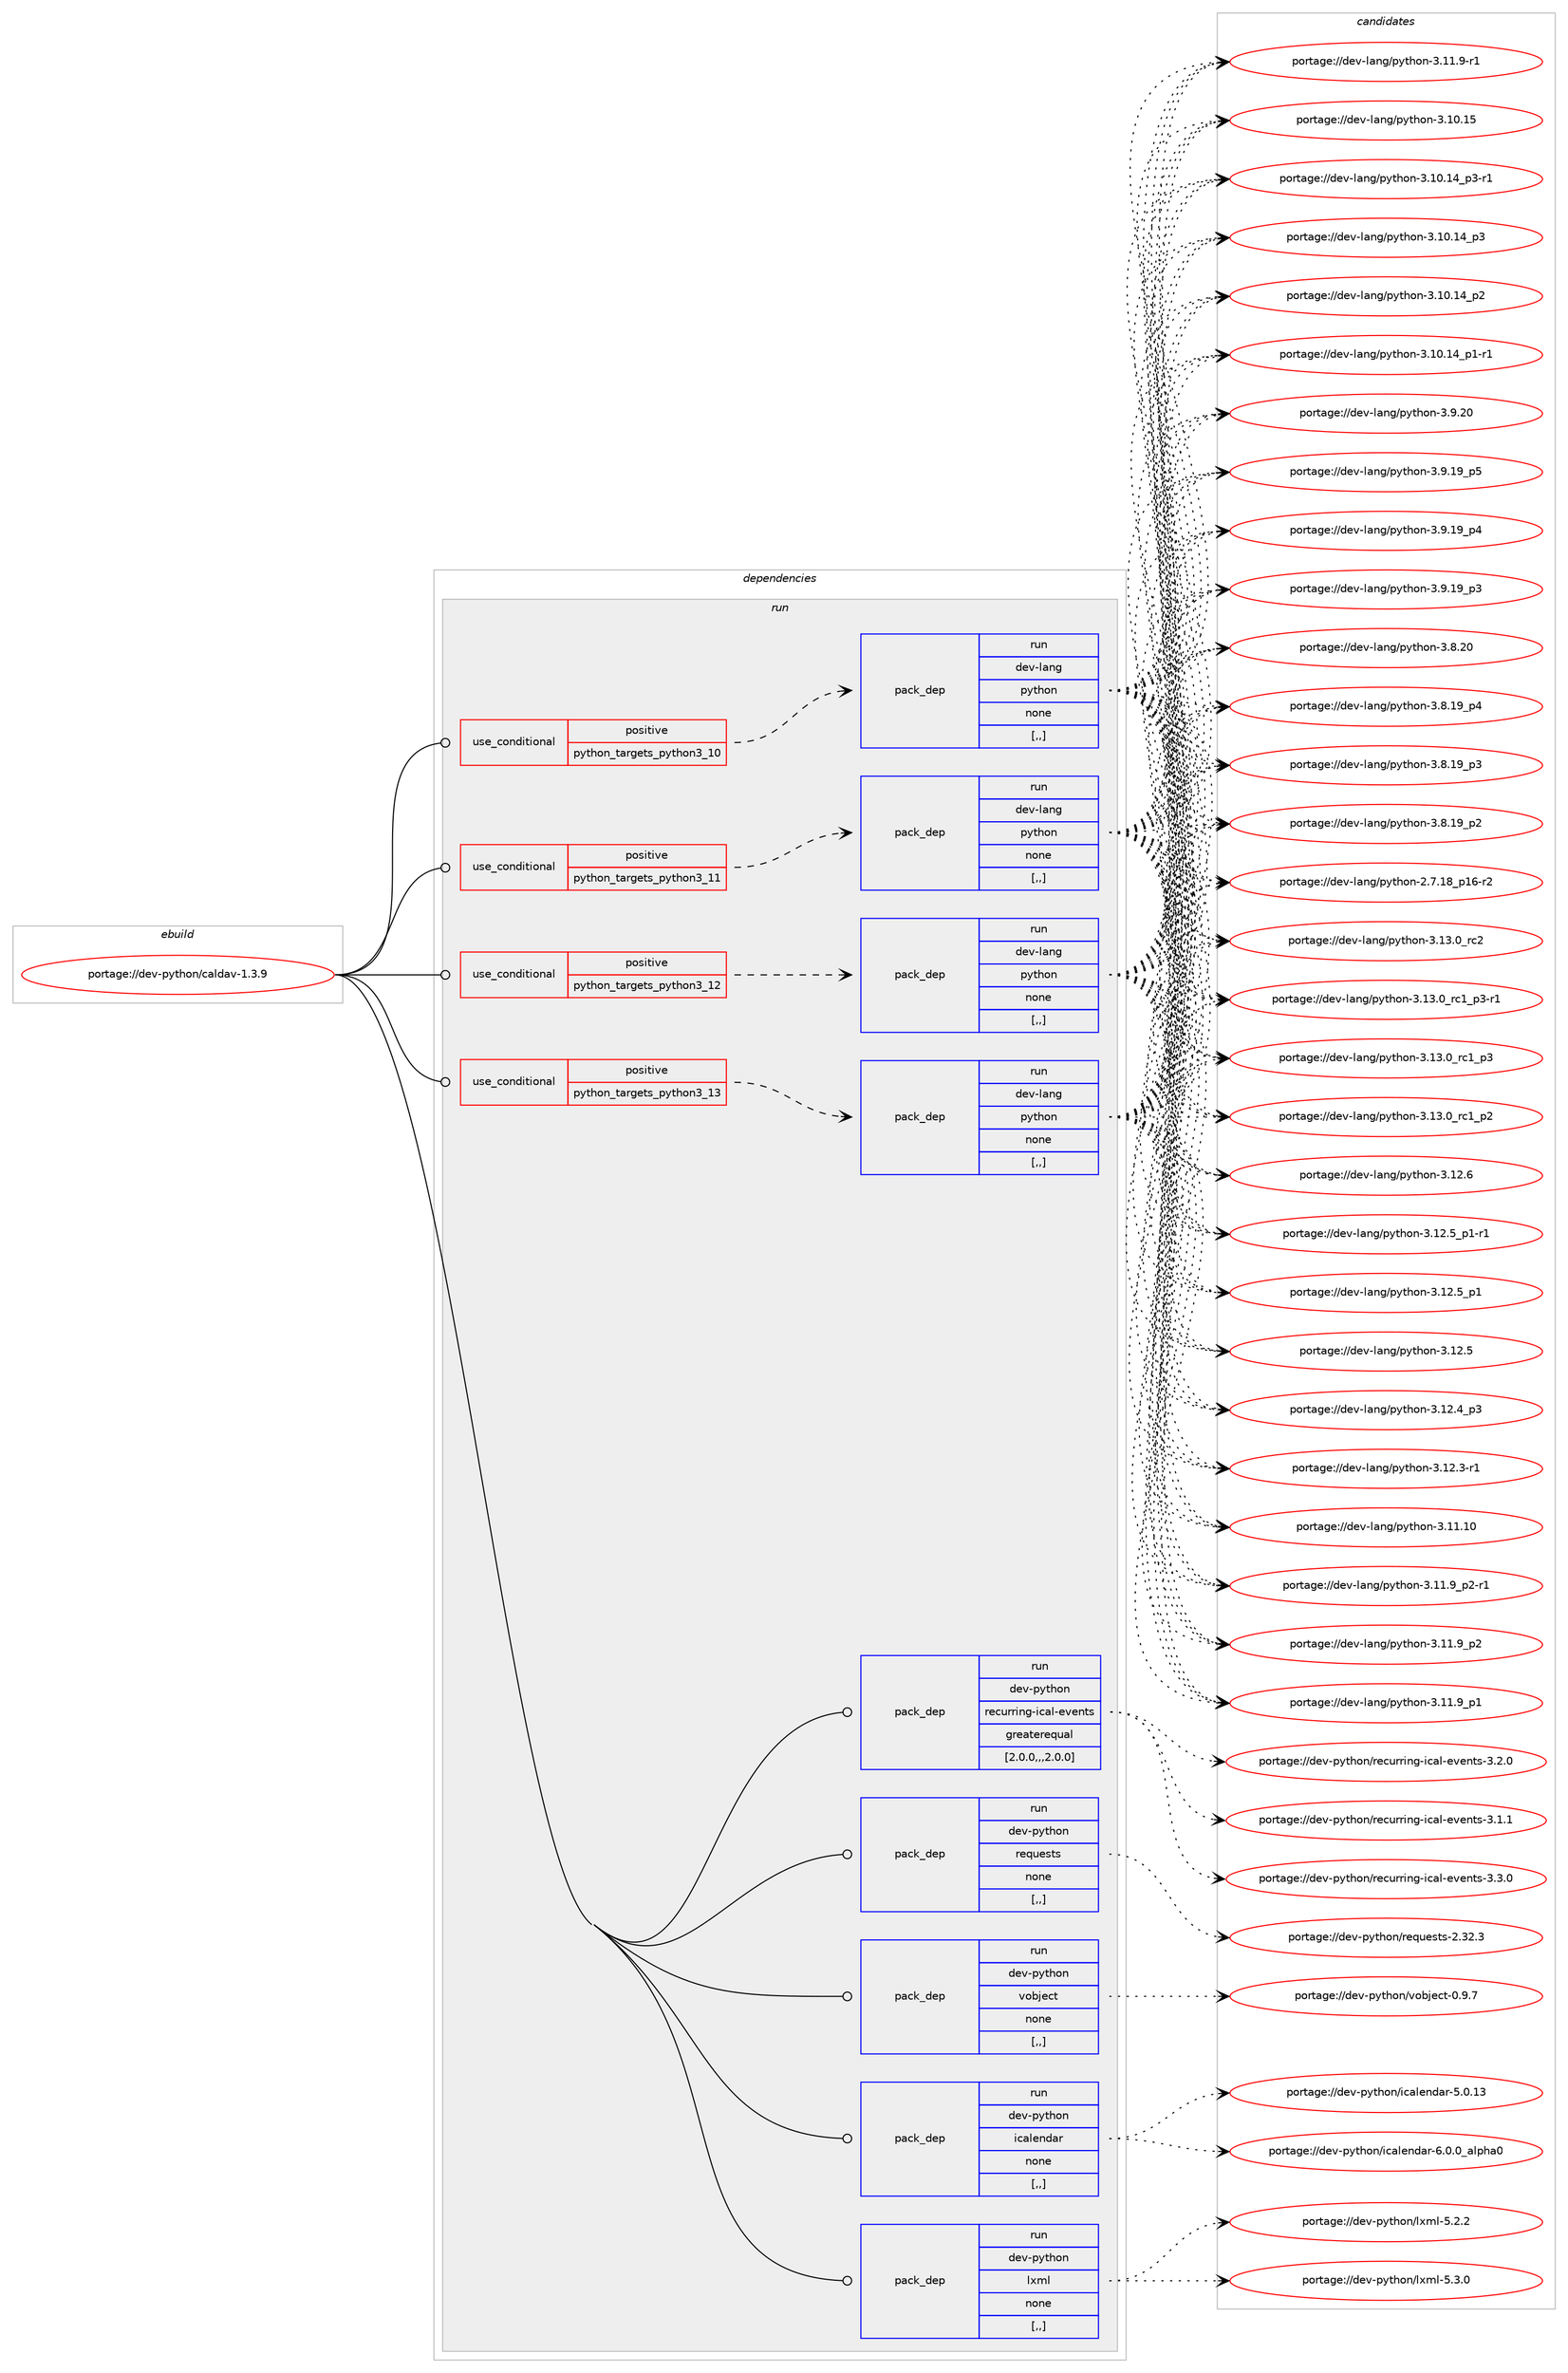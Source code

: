 digraph prolog {

# *************
# Graph options
# *************

newrank=true;
concentrate=true;
compound=true;
graph [rankdir=LR,fontname=Helvetica,fontsize=10,ranksep=1.5];#, ranksep=2.5, nodesep=0.2];
edge  [arrowhead=vee];
node  [fontname=Helvetica,fontsize=10];

# **********
# The ebuild
# **********

subgraph cluster_leftcol {
color=gray;
label=<<i>ebuild</i>>;
id [label="portage://dev-python/caldav-1.3.9", color=red, width=4, href="../dev-python/caldav-1.3.9.svg"];
}

# ****************
# The dependencies
# ****************

subgraph cluster_midcol {
color=gray;
label=<<i>dependencies</i>>;
subgraph cluster_compile {
fillcolor="#eeeeee";
style=filled;
label=<<i>compile</i>>;
}
subgraph cluster_compileandrun {
fillcolor="#eeeeee";
style=filled;
label=<<i>compile and run</i>>;
}
subgraph cluster_run {
fillcolor="#eeeeee";
style=filled;
label=<<i>run</i>>;
subgraph cond161751 {
dependency637497 [label=<<TABLE BORDER="0" CELLBORDER="1" CELLSPACING="0" CELLPADDING="4"><TR><TD ROWSPAN="3" CELLPADDING="10">use_conditional</TD></TR><TR><TD>positive</TD></TR><TR><TD>python_targets_python3_10</TD></TR></TABLE>>, shape=none, color=red];
subgraph pack470929 {
dependency637498 [label=<<TABLE BORDER="0" CELLBORDER="1" CELLSPACING="0" CELLPADDING="4" WIDTH="220"><TR><TD ROWSPAN="6" CELLPADDING="30">pack_dep</TD></TR><TR><TD WIDTH="110">run</TD></TR><TR><TD>dev-lang</TD></TR><TR><TD>python</TD></TR><TR><TD>none</TD></TR><TR><TD>[,,]</TD></TR></TABLE>>, shape=none, color=blue];
}
dependency637497:e -> dependency637498:w [weight=20,style="dashed",arrowhead="vee"];
}
id:e -> dependency637497:w [weight=20,style="solid",arrowhead="odot"];
subgraph cond161752 {
dependency637499 [label=<<TABLE BORDER="0" CELLBORDER="1" CELLSPACING="0" CELLPADDING="4"><TR><TD ROWSPAN="3" CELLPADDING="10">use_conditional</TD></TR><TR><TD>positive</TD></TR><TR><TD>python_targets_python3_11</TD></TR></TABLE>>, shape=none, color=red];
subgraph pack470930 {
dependency637500 [label=<<TABLE BORDER="0" CELLBORDER="1" CELLSPACING="0" CELLPADDING="4" WIDTH="220"><TR><TD ROWSPAN="6" CELLPADDING="30">pack_dep</TD></TR><TR><TD WIDTH="110">run</TD></TR><TR><TD>dev-lang</TD></TR><TR><TD>python</TD></TR><TR><TD>none</TD></TR><TR><TD>[,,]</TD></TR></TABLE>>, shape=none, color=blue];
}
dependency637499:e -> dependency637500:w [weight=20,style="dashed",arrowhead="vee"];
}
id:e -> dependency637499:w [weight=20,style="solid",arrowhead="odot"];
subgraph cond161753 {
dependency637501 [label=<<TABLE BORDER="0" CELLBORDER="1" CELLSPACING="0" CELLPADDING="4"><TR><TD ROWSPAN="3" CELLPADDING="10">use_conditional</TD></TR><TR><TD>positive</TD></TR><TR><TD>python_targets_python3_12</TD></TR></TABLE>>, shape=none, color=red];
subgraph pack470931 {
dependency637502 [label=<<TABLE BORDER="0" CELLBORDER="1" CELLSPACING="0" CELLPADDING="4" WIDTH="220"><TR><TD ROWSPAN="6" CELLPADDING="30">pack_dep</TD></TR><TR><TD WIDTH="110">run</TD></TR><TR><TD>dev-lang</TD></TR><TR><TD>python</TD></TR><TR><TD>none</TD></TR><TR><TD>[,,]</TD></TR></TABLE>>, shape=none, color=blue];
}
dependency637501:e -> dependency637502:w [weight=20,style="dashed",arrowhead="vee"];
}
id:e -> dependency637501:w [weight=20,style="solid",arrowhead="odot"];
subgraph cond161754 {
dependency637503 [label=<<TABLE BORDER="0" CELLBORDER="1" CELLSPACING="0" CELLPADDING="4"><TR><TD ROWSPAN="3" CELLPADDING="10">use_conditional</TD></TR><TR><TD>positive</TD></TR><TR><TD>python_targets_python3_13</TD></TR></TABLE>>, shape=none, color=red];
subgraph pack470932 {
dependency637504 [label=<<TABLE BORDER="0" CELLBORDER="1" CELLSPACING="0" CELLPADDING="4" WIDTH="220"><TR><TD ROWSPAN="6" CELLPADDING="30">pack_dep</TD></TR><TR><TD WIDTH="110">run</TD></TR><TR><TD>dev-lang</TD></TR><TR><TD>python</TD></TR><TR><TD>none</TD></TR><TR><TD>[,,]</TD></TR></TABLE>>, shape=none, color=blue];
}
dependency637503:e -> dependency637504:w [weight=20,style="dashed",arrowhead="vee"];
}
id:e -> dependency637503:w [weight=20,style="solid",arrowhead="odot"];
subgraph pack470933 {
dependency637505 [label=<<TABLE BORDER="0" CELLBORDER="1" CELLSPACING="0" CELLPADDING="4" WIDTH="220"><TR><TD ROWSPAN="6" CELLPADDING="30">pack_dep</TD></TR><TR><TD WIDTH="110">run</TD></TR><TR><TD>dev-python</TD></TR><TR><TD>icalendar</TD></TR><TR><TD>none</TD></TR><TR><TD>[,,]</TD></TR></TABLE>>, shape=none, color=blue];
}
id:e -> dependency637505:w [weight=20,style="solid",arrowhead="odot"];
subgraph pack470934 {
dependency637506 [label=<<TABLE BORDER="0" CELLBORDER="1" CELLSPACING="0" CELLPADDING="4" WIDTH="220"><TR><TD ROWSPAN="6" CELLPADDING="30">pack_dep</TD></TR><TR><TD WIDTH="110">run</TD></TR><TR><TD>dev-python</TD></TR><TR><TD>lxml</TD></TR><TR><TD>none</TD></TR><TR><TD>[,,]</TD></TR></TABLE>>, shape=none, color=blue];
}
id:e -> dependency637506:w [weight=20,style="solid",arrowhead="odot"];
subgraph pack470935 {
dependency637507 [label=<<TABLE BORDER="0" CELLBORDER="1" CELLSPACING="0" CELLPADDING="4" WIDTH="220"><TR><TD ROWSPAN="6" CELLPADDING="30">pack_dep</TD></TR><TR><TD WIDTH="110">run</TD></TR><TR><TD>dev-python</TD></TR><TR><TD>recurring-ical-events</TD></TR><TR><TD>greaterequal</TD></TR><TR><TD>[2.0.0,,,2.0.0]</TD></TR></TABLE>>, shape=none, color=blue];
}
id:e -> dependency637507:w [weight=20,style="solid",arrowhead="odot"];
subgraph pack470936 {
dependency637508 [label=<<TABLE BORDER="0" CELLBORDER="1" CELLSPACING="0" CELLPADDING="4" WIDTH="220"><TR><TD ROWSPAN="6" CELLPADDING="30">pack_dep</TD></TR><TR><TD WIDTH="110">run</TD></TR><TR><TD>dev-python</TD></TR><TR><TD>requests</TD></TR><TR><TD>none</TD></TR><TR><TD>[,,]</TD></TR></TABLE>>, shape=none, color=blue];
}
id:e -> dependency637508:w [weight=20,style="solid",arrowhead="odot"];
subgraph pack470937 {
dependency637509 [label=<<TABLE BORDER="0" CELLBORDER="1" CELLSPACING="0" CELLPADDING="4" WIDTH="220"><TR><TD ROWSPAN="6" CELLPADDING="30">pack_dep</TD></TR><TR><TD WIDTH="110">run</TD></TR><TR><TD>dev-python</TD></TR><TR><TD>vobject</TD></TR><TR><TD>none</TD></TR><TR><TD>[,,]</TD></TR></TABLE>>, shape=none, color=blue];
}
id:e -> dependency637509:w [weight=20,style="solid",arrowhead="odot"];
}
}

# **************
# The candidates
# **************

subgraph cluster_choices {
rank=same;
color=gray;
label=<<i>candidates</i>>;

subgraph choice470929 {
color=black;
nodesep=1;
choice10010111845108971101034711212111610411111045514649514648951149950 [label="portage://dev-lang/python-3.13.0_rc2", color=red, width=4,href="../dev-lang/python-3.13.0_rc2.svg"];
choice1001011184510897110103471121211161041111104551464951464895114994995112514511449 [label="portage://dev-lang/python-3.13.0_rc1_p3-r1", color=red, width=4,href="../dev-lang/python-3.13.0_rc1_p3-r1.svg"];
choice100101118451089711010347112121116104111110455146495146489511499499511251 [label="portage://dev-lang/python-3.13.0_rc1_p3", color=red, width=4,href="../dev-lang/python-3.13.0_rc1_p3.svg"];
choice100101118451089711010347112121116104111110455146495146489511499499511250 [label="portage://dev-lang/python-3.13.0_rc1_p2", color=red, width=4,href="../dev-lang/python-3.13.0_rc1_p2.svg"];
choice10010111845108971101034711212111610411111045514649504654 [label="portage://dev-lang/python-3.12.6", color=red, width=4,href="../dev-lang/python-3.12.6.svg"];
choice1001011184510897110103471121211161041111104551464950465395112494511449 [label="portage://dev-lang/python-3.12.5_p1-r1", color=red, width=4,href="../dev-lang/python-3.12.5_p1-r1.svg"];
choice100101118451089711010347112121116104111110455146495046539511249 [label="portage://dev-lang/python-3.12.5_p1", color=red, width=4,href="../dev-lang/python-3.12.5_p1.svg"];
choice10010111845108971101034711212111610411111045514649504653 [label="portage://dev-lang/python-3.12.5", color=red, width=4,href="../dev-lang/python-3.12.5.svg"];
choice100101118451089711010347112121116104111110455146495046529511251 [label="portage://dev-lang/python-3.12.4_p3", color=red, width=4,href="../dev-lang/python-3.12.4_p3.svg"];
choice100101118451089711010347112121116104111110455146495046514511449 [label="portage://dev-lang/python-3.12.3-r1", color=red, width=4,href="../dev-lang/python-3.12.3-r1.svg"];
choice1001011184510897110103471121211161041111104551464949464948 [label="portage://dev-lang/python-3.11.10", color=red, width=4,href="../dev-lang/python-3.11.10.svg"];
choice1001011184510897110103471121211161041111104551464949465795112504511449 [label="portage://dev-lang/python-3.11.9_p2-r1", color=red, width=4,href="../dev-lang/python-3.11.9_p2-r1.svg"];
choice100101118451089711010347112121116104111110455146494946579511250 [label="portage://dev-lang/python-3.11.9_p2", color=red, width=4,href="../dev-lang/python-3.11.9_p2.svg"];
choice100101118451089711010347112121116104111110455146494946579511249 [label="portage://dev-lang/python-3.11.9_p1", color=red, width=4,href="../dev-lang/python-3.11.9_p1.svg"];
choice100101118451089711010347112121116104111110455146494946574511449 [label="portage://dev-lang/python-3.11.9-r1", color=red, width=4,href="../dev-lang/python-3.11.9-r1.svg"];
choice1001011184510897110103471121211161041111104551464948464953 [label="portage://dev-lang/python-3.10.15", color=red, width=4,href="../dev-lang/python-3.10.15.svg"];
choice100101118451089711010347112121116104111110455146494846495295112514511449 [label="portage://dev-lang/python-3.10.14_p3-r1", color=red, width=4,href="../dev-lang/python-3.10.14_p3-r1.svg"];
choice10010111845108971101034711212111610411111045514649484649529511251 [label="portage://dev-lang/python-3.10.14_p3", color=red, width=4,href="../dev-lang/python-3.10.14_p3.svg"];
choice10010111845108971101034711212111610411111045514649484649529511250 [label="portage://dev-lang/python-3.10.14_p2", color=red, width=4,href="../dev-lang/python-3.10.14_p2.svg"];
choice100101118451089711010347112121116104111110455146494846495295112494511449 [label="portage://dev-lang/python-3.10.14_p1-r1", color=red, width=4,href="../dev-lang/python-3.10.14_p1-r1.svg"];
choice10010111845108971101034711212111610411111045514657465048 [label="portage://dev-lang/python-3.9.20", color=red, width=4,href="../dev-lang/python-3.9.20.svg"];
choice100101118451089711010347112121116104111110455146574649579511253 [label="portage://dev-lang/python-3.9.19_p5", color=red, width=4,href="../dev-lang/python-3.9.19_p5.svg"];
choice100101118451089711010347112121116104111110455146574649579511252 [label="portage://dev-lang/python-3.9.19_p4", color=red, width=4,href="../dev-lang/python-3.9.19_p4.svg"];
choice100101118451089711010347112121116104111110455146574649579511251 [label="portage://dev-lang/python-3.9.19_p3", color=red, width=4,href="../dev-lang/python-3.9.19_p3.svg"];
choice10010111845108971101034711212111610411111045514656465048 [label="portage://dev-lang/python-3.8.20", color=red, width=4,href="../dev-lang/python-3.8.20.svg"];
choice100101118451089711010347112121116104111110455146564649579511252 [label="portage://dev-lang/python-3.8.19_p4", color=red, width=4,href="../dev-lang/python-3.8.19_p4.svg"];
choice100101118451089711010347112121116104111110455146564649579511251 [label="portage://dev-lang/python-3.8.19_p3", color=red, width=4,href="../dev-lang/python-3.8.19_p3.svg"];
choice100101118451089711010347112121116104111110455146564649579511250 [label="portage://dev-lang/python-3.8.19_p2", color=red, width=4,href="../dev-lang/python-3.8.19_p2.svg"];
choice100101118451089711010347112121116104111110455046554649569511249544511450 [label="portage://dev-lang/python-2.7.18_p16-r2", color=red, width=4,href="../dev-lang/python-2.7.18_p16-r2.svg"];
dependency637498:e -> choice10010111845108971101034711212111610411111045514649514648951149950:w [style=dotted,weight="100"];
dependency637498:e -> choice1001011184510897110103471121211161041111104551464951464895114994995112514511449:w [style=dotted,weight="100"];
dependency637498:e -> choice100101118451089711010347112121116104111110455146495146489511499499511251:w [style=dotted,weight="100"];
dependency637498:e -> choice100101118451089711010347112121116104111110455146495146489511499499511250:w [style=dotted,weight="100"];
dependency637498:e -> choice10010111845108971101034711212111610411111045514649504654:w [style=dotted,weight="100"];
dependency637498:e -> choice1001011184510897110103471121211161041111104551464950465395112494511449:w [style=dotted,weight="100"];
dependency637498:e -> choice100101118451089711010347112121116104111110455146495046539511249:w [style=dotted,weight="100"];
dependency637498:e -> choice10010111845108971101034711212111610411111045514649504653:w [style=dotted,weight="100"];
dependency637498:e -> choice100101118451089711010347112121116104111110455146495046529511251:w [style=dotted,weight="100"];
dependency637498:e -> choice100101118451089711010347112121116104111110455146495046514511449:w [style=dotted,weight="100"];
dependency637498:e -> choice1001011184510897110103471121211161041111104551464949464948:w [style=dotted,weight="100"];
dependency637498:e -> choice1001011184510897110103471121211161041111104551464949465795112504511449:w [style=dotted,weight="100"];
dependency637498:e -> choice100101118451089711010347112121116104111110455146494946579511250:w [style=dotted,weight="100"];
dependency637498:e -> choice100101118451089711010347112121116104111110455146494946579511249:w [style=dotted,weight="100"];
dependency637498:e -> choice100101118451089711010347112121116104111110455146494946574511449:w [style=dotted,weight="100"];
dependency637498:e -> choice1001011184510897110103471121211161041111104551464948464953:w [style=dotted,weight="100"];
dependency637498:e -> choice100101118451089711010347112121116104111110455146494846495295112514511449:w [style=dotted,weight="100"];
dependency637498:e -> choice10010111845108971101034711212111610411111045514649484649529511251:w [style=dotted,weight="100"];
dependency637498:e -> choice10010111845108971101034711212111610411111045514649484649529511250:w [style=dotted,weight="100"];
dependency637498:e -> choice100101118451089711010347112121116104111110455146494846495295112494511449:w [style=dotted,weight="100"];
dependency637498:e -> choice10010111845108971101034711212111610411111045514657465048:w [style=dotted,weight="100"];
dependency637498:e -> choice100101118451089711010347112121116104111110455146574649579511253:w [style=dotted,weight="100"];
dependency637498:e -> choice100101118451089711010347112121116104111110455146574649579511252:w [style=dotted,weight="100"];
dependency637498:e -> choice100101118451089711010347112121116104111110455146574649579511251:w [style=dotted,weight="100"];
dependency637498:e -> choice10010111845108971101034711212111610411111045514656465048:w [style=dotted,weight="100"];
dependency637498:e -> choice100101118451089711010347112121116104111110455146564649579511252:w [style=dotted,weight="100"];
dependency637498:e -> choice100101118451089711010347112121116104111110455146564649579511251:w [style=dotted,weight="100"];
dependency637498:e -> choice100101118451089711010347112121116104111110455146564649579511250:w [style=dotted,weight="100"];
dependency637498:e -> choice100101118451089711010347112121116104111110455046554649569511249544511450:w [style=dotted,weight="100"];
}
subgraph choice470930 {
color=black;
nodesep=1;
choice10010111845108971101034711212111610411111045514649514648951149950 [label="portage://dev-lang/python-3.13.0_rc2", color=red, width=4,href="../dev-lang/python-3.13.0_rc2.svg"];
choice1001011184510897110103471121211161041111104551464951464895114994995112514511449 [label="portage://dev-lang/python-3.13.0_rc1_p3-r1", color=red, width=4,href="../dev-lang/python-3.13.0_rc1_p3-r1.svg"];
choice100101118451089711010347112121116104111110455146495146489511499499511251 [label="portage://dev-lang/python-3.13.0_rc1_p3", color=red, width=4,href="../dev-lang/python-3.13.0_rc1_p3.svg"];
choice100101118451089711010347112121116104111110455146495146489511499499511250 [label="portage://dev-lang/python-3.13.0_rc1_p2", color=red, width=4,href="../dev-lang/python-3.13.0_rc1_p2.svg"];
choice10010111845108971101034711212111610411111045514649504654 [label="portage://dev-lang/python-3.12.6", color=red, width=4,href="../dev-lang/python-3.12.6.svg"];
choice1001011184510897110103471121211161041111104551464950465395112494511449 [label="portage://dev-lang/python-3.12.5_p1-r1", color=red, width=4,href="../dev-lang/python-3.12.5_p1-r1.svg"];
choice100101118451089711010347112121116104111110455146495046539511249 [label="portage://dev-lang/python-3.12.5_p1", color=red, width=4,href="../dev-lang/python-3.12.5_p1.svg"];
choice10010111845108971101034711212111610411111045514649504653 [label="portage://dev-lang/python-3.12.5", color=red, width=4,href="../dev-lang/python-3.12.5.svg"];
choice100101118451089711010347112121116104111110455146495046529511251 [label="portage://dev-lang/python-3.12.4_p3", color=red, width=4,href="../dev-lang/python-3.12.4_p3.svg"];
choice100101118451089711010347112121116104111110455146495046514511449 [label="portage://dev-lang/python-3.12.3-r1", color=red, width=4,href="../dev-lang/python-3.12.3-r1.svg"];
choice1001011184510897110103471121211161041111104551464949464948 [label="portage://dev-lang/python-3.11.10", color=red, width=4,href="../dev-lang/python-3.11.10.svg"];
choice1001011184510897110103471121211161041111104551464949465795112504511449 [label="portage://dev-lang/python-3.11.9_p2-r1", color=red, width=4,href="../dev-lang/python-3.11.9_p2-r1.svg"];
choice100101118451089711010347112121116104111110455146494946579511250 [label="portage://dev-lang/python-3.11.9_p2", color=red, width=4,href="../dev-lang/python-3.11.9_p2.svg"];
choice100101118451089711010347112121116104111110455146494946579511249 [label="portage://dev-lang/python-3.11.9_p1", color=red, width=4,href="../dev-lang/python-3.11.9_p1.svg"];
choice100101118451089711010347112121116104111110455146494946574511449 [label="portage://dev-lang/python-3.11.9-r1", color=red, width=4,href="../dev-lang/python-3.11.9-r1.svg"];
choice1001011184510897110103471121211161041111104551464948464953 [label="portage://dev-lang/python-3.10.15", color=red, width=4,href="../dev-lang/python-3.10.15.svg"];
choice100101118451089711010347112121116104111110455146494846495295112514511449 [label="portage://dev-lang/python-3.10.14_p3-r1", color=red, width=4,href="../dev-lang/python-3.10.14_p3-r1.svg"];
choice10010111845108971101034711212111610411111045514649484649529511251 [label="portage://dev-lang/python-3.10.14_p3", color=red, width=4,href="../dev-lang/python-3.10.14_p3.svg"];
choice10010111845108971101034711212111610411111045514649484649529511250 [label="portage://dev-lang/python-3.10.14_p2", color=red, width=4,href="../dev-lang/python-3.10.14_p2.svg"];
choice100101118451089711010347112121116104111110455146494846495295112494511449 [label="portage://dev-lang/python-3.10.14_p1-r1", color=red, width=4,href="../dev-lang/python-3.10.14_p1-r1.svg"];
choice10010111845108971101034711212111610411111045514657465048 [label="portage://dev-lang/python-3.9.20", color=red, width=4,href="../dev-lang/python-3.9.20.svg"];
choice100101118451089711010347112121116104111110455146574649579511253 [label="portage://dev-lang/python-3.9.19_p5", color=red, width=4,href="../dev-lang/python-3.9.19_p5.svg"];
choice100101118451089711010347112121116104111110455146574649579511252 [label="portage://dev-lang/python-3.9.19_p4", color=red, width=4,href="../dev-lang/python-3.9.19_p4.svg"];
choice100101118451089711010347112121116104111110455146574649579511251 [label="portage://dev-lang/python-3.9.19_p3", color=red, width=4,href="../dev-lang/python-3.9.19_p3.svg"];
choice10010111845108971101034711212111610411111045514656465048 [label="portage://dev-lang/python-3.8.20", color=red, width=4,href="../dev-lang/python-3.8.20.svg"];
choice100101118451089711010347112121116104111110455146564649579511252 [label="portage://dev-lang/python-3.8.19_p4", color=red, width=4,href="../dev-lang/python-3.8.19_p4.svg"];
choice100101118451089711010347112121116104111110455146564649579511251 [label="portage://dev-lang/python-3.8.19_p3", color=red, width=4,href="../dev-lang/python-3.8.19_p3.svg"];
choice100101118451089711010347112121116104111110455146564649579511250 [label="portage://dev-lang/python-3.8.19_p2", color=red, width=4,href="../dev-lang/python-3.8.19_p2.svg"];
choice100101118451089711010347112121116104111110455046554649569511249544511450 [label="portage://dev-lang/python-2.7.18_p16-r2", color=red, width=4,href="../dev-lang/python-2.7.18_p16-r2.svg"];
dependency637500:e -> choice10010111845108971101034711212111610411111045514649514648951149950:w [style=dotted,weight="100"];
dependency637500:e -> choice1001011184510897110103471121211161041111104551464951464895114994995112514511449:w [style=dotted,weight="100"];
dependency637500:e -> choice100101118451089711010347112121116104111110455146495146489511499499511251:w [style=dotted,weight="100"];
dependency637500:e -> choice100101118451089711010347112121116104111110455146495146489511499499511250:w [style=dotted,weight="100"];
dependency637500:e -> choice10010111845108971101034711212111610411111045514649504654:w [style=dotted,weight="100"];
dependency637500:e -> choice1001011184510897110103471121211161041111104551464950465395112494511449:w [style=dotted,weight="100"];
dependency637500:e -> choice100101118451089711010347112121116104111110455146495046539511249:w [style=dotted,weight="100"];
dependency637500:e -> choice10010111845108971101034711212111610411111045514649504653:w [style=dotted,weight="100"];
dependency637500:e -> choice100101118451089711010347112121116104111110455146495046529511251:w [style=dotted,weight="100"];
dependency637500:e -> choice100101118451089711010347112121116104111110455146495046514511449:w [style=dotted,weight="100"];
dependency637500:e -> choice1001011184510897110103471121211161041111104551464949464948:w [style=dotted,weight="100"];
dependency637500:e -> choice1001011184510897110103471121211161041111104551464949465795112504511449:w [style=dotted,weight="100"];
dependency637500:e -> choice100101118451089711010347112121116104111110455146494946579511250:w [style=dotted,weight="100"];
dependency637500:e -> choice100101118451089711010347112121116104111110455146494946579511249:w [style=dotted,weight="100"];
dependency637500:e -> choice100101118451089711010347112121116104111110455146494946574511449:w [style=dotted,weight="100"];
dependency637500:e -> choice1001011184510897110103471121211161041111104551464948464953:w [style=dotted,weight="100"];
dependency637500:e -> choice100101118451089711010347112121116104111110455146494846495295112514511449:w [style=dotted,weight="100"];
dependency637500:e -> choice10010111845108971101034711212111610411111045514649484649529511251:w [style=dotted,weight="100"];
dependency637500:e -> choice10010111845108971101034711212111610411111045514649484649529511250:w [style=dotted,weight="100"];
dependency637500:e -> choice100101118451089711010347112121116104111110455146494846495295112494511449:w [style=dotted,weight="100"];
dependency637500:e -> choice10010111845108971101034711212111610411111045514657465048:w [style=dotted,weight="100"];
dependency637500:e -> choice100101118451089711010347112121116104111110455146574649579511253:w [style=dotted,weight="100"];
dependency637500:e -> choice100101118451089711010347112121116104111110455146574649579511252:w [style=dotted,weight="100"];
dependency637500:e -> choice100101118451089711010347112121116104111110455146574649579511251:w [style=dotted,weight="100"];
dependency637500:e -> choice10010111845108971101034711212111610411111045514656465048:w [style=dotted,weight="100"];
dependency637500:e -> choice100101118451089711010347112121116104111110455146564649579511252:w [style=dotted,weight="100"];
dependency637500:e -> choice100101118451089711010347112121116104111110455146564649579511251:w [style=dotted,weight="100"];
dependency637500:e -> choice100101118451089711010347112121116104111110455146564649579511250:w [style=dotted,weight="100"];
dependency637500:e -> choice100101118451089711010347112121116104111110455046554649569511249544511450:w [style=dotted,weight="100"];
}
subgraph choice470931 {
color=black;
nodesep=1;
choice10010111845108971101034711212111610411111045514649514648951149950 [label="portage://dev-lang/python-3.13.0_rc2", color=red, width=4,href="../dev-lang/python-3.13.0_rc2.svg"];
choice1001011184510897110103471121211161041111104551464951464895114994995112514511449 [label="portage://dev-lang/python-3.13.0_rc1_p3-r1", color=red, width=4,href="../dev-lang/python-3.13.0_rc1_p3-r1.svg"];
choice100101118451089711010347112121116104111110455146495146489511499499511251 [label="portage://dev-lang/python-3.13.0_rc1_p3", color=red, width=4,href="../dev-lang/python-3.13.0_rc1_p3.svg"];
choice100101118451089711010347112121116104111110455146495146489511499499511250 [label="portage://dev-lang/python-3.13.0_rc1_p2", color=red, width=4,href="../dev-lang/python-3.13.0_rc1_p2.svg"];
choice10010111845108971101034711212111610411111045514649504654 [label="portage://dev-lang/python-3.12.6", color=red, width=4,href="../dev-lang/python-3.12.6.svg"];
choice1001011184510897110103471121211161041111104551464950465395112494511449 [label="portage://dev-lang/python-3.12.5_p1-r1", color=red, width=4,href="../dev-lang/python-3.12.5_p1-r1.svg"];
choice100101118451089711010347112121116104111110455146495046539511249 [label="portage://dev-lang/python-3.12.5_p1", color=red, width=4,href="../dev-lang/python-3.12.5_p1.svg"];
choice10010111845108971101034711212111610411111045514649504653 [label="portage://dev-lang/python-3.12.5", color=red, width=4,href="../dev-lang/python-3.12.5.svg"];
choice100101118451089711010347112121116104111110455146495046529511251 [label="portage://dev-lang/python-3.12.4_p3", color=red, width=4,href="../dev-lang/python-3.12.4_p3.svg"];
choice100101118451089711010347112121116104111110455146495046514511449 [label="portage://dev-lang/python-3.12.3-r1", color=red, width=4,href="../dev-lang/python-3.12.3-r1.svg"];
choice1001011184510897110103471121211161041111104551464949464948 [label="portage://dev-lang/python-3.11.10", color=red, width=4,href="../dev-lang/python-3.11.10.svg"];
choice1001011184510897110103471121211161041111104551464949465795112504511449 [label="portage://dev-lang/python-3.11.9_p2-r1", color=red, width=4,href="../dev-lang/python-3.11.9_p2-r1.svg"];
choice100101118451089711010347112121116104111110455146494946579511250 [label="portage://dev-lang/python-3.11.9_p2", color=red, width=4,href="../dev-lang/python-3.11.9_p2.svg"];
choice100101118451089711010347112121116104111110455146494946579511249 [label="portage://dev-lang/python-3.11.9_p1", color=red, width=4,href="../dev-lang/python-3.11.9_p1.svg"];
choice100101118451089711010347112121116104111110455146494946574511449 [label="portage://dev-lang/python-3.11.9-r1", color=red, width=4,href="../dev-lang/python-3.11.9-r1.svg"];
choice1001011184510897110103471121211161041111104551464948464953 [label="portage://dev-lang/python-3.10.15", color=red, width=4,href="../dev-lang/python-3.10.15.svg"];
choice100101118451089711010347112121116104111110455146494846495295112514511449 [label="portage://dev-lang/python-3.10.14_p3-r1", color=red, width=4,href="../dev-lang/python-3.10.14_p3-r1.svg"];
choice10010111845108971101034711212111610411111045514649484649529511251 [label="portage://dev-lang/python-3.10.14_p3", color=red, width=4,href="../dev-lang/python-3.10.14_p3.svg"];
choice10010111845108971101034711212111610411111045514649484649529511250 [label="portage://dev-lang/python-3.10.14_p2", color=red, width=4,href="../dev-lang/python-3.10.14_p2.svg"];
choice100101118451089711010347112121116104111110455146494846495295112494511449 [label="portage://dev-lang/python-3.10.14_p1-r1", color=red, width=4,href="../dev-lang/python-3.10.14_p1-r1.svg"];
choice10010111845108971101034711212111610411111045514657465048 [label="portage://dev-lang/python-3.9.20", color=red, width=4,href="../dev-lang/python-3.9.20.svg"];
choice100101118451089711010347112121116104111110455146574649579511253 [label="portage://dev-lang/python-3.9.19_p5", color=red, width=4,href="../dev-lang/python-3.9.19_p5.svg"];
choice100101118451089711010347112121116104111110455146574649579511252 [label="portage://dev-lang/python-3.9.19_p4", color=red, width=4,href="../dev-lang/python-3.9.19_p4.svg"];
choice100101118451089711010347112121116104111110455146574649579511251 [label="portage://dev-lang/python-3.9.19_p3", color=red, width=4,href="../dev-lang/python-3.9.19_p3.svg"];
choice10010111845108971101034711212111610411111045514656465048 [label="portage://dev-lang/python-3.8.20", color=red, width=4,href="../dev-lang/python-3.8.20.svg"];
choice100101118451089711010347112121116104111110455146564649579511252 [label="portage://dev-lang/python-3.8.19_p4", color=red, width=4,href="../dev-lang/python-3.8.19_p4.svg"];
choice100101118451089711010347112121116104111110455146564649579511251 [label="portage://dev-lang/python-3.8.19_p3", color=red, width=4,href="../dev-lang/python-3.8.19_p3.svg"];
choice100101118451089711010347112121116104111110455146564649579511250 [label="portage://dev-lang/python-3.8.19_p2", color=red, width=4,href="../dev-lang/python-3.8.19_p2.svg"];
choice100101118451089711010347112121116104111110455046554649569511249544511450 [label="portage://dev-lang/python-2.7.18_p16-r2", color=red, width=4,href="../dev-lang/python-2.7.18_p16-r2.svg"];
dependency637502:e -> choice10010111845108971101034711212111610411111045514649514648951149950:w [style=dotted,weight="100"];
dependency637502:e -> choice1001011184510897110103471121211161041111104551464951464895114994995112514511449:w [style=dotted,weight="100"];
dependency637502:e -> choice100101118451089711010347112121116104111110455146495146489511499499511251:w [style=dotted,weight="100"];
dependency637502:e -> choice100101118451089711010347112121116104111110455146495146489511499499511250:w [style=dotted,weight="100"];
dependency637502:e -> choice10010111845108971101034711212111610411111045514649504654:w [style=dotted,weight="100"];
dependency637502:e -> choice1001011184510897110103471121211161041111104551464950465395112494511449:w [style=dotted,weight="100"];
dependency637502:e -> choice100101118451089711010347112121116104111110455146495046539511249:w [style=dotted,weight="100"];
dependency637502:e -> choice10010111845108971101034711212111610411111045514649504653:w [style=dotted,weight="100"];
dependency637502:e -> choice100101118451089711010347112121116104111110455146495046529511251:w [style=dotted,weight="100"];
dependency637502:e -> choice100101118451089711010347112121116104111110455146495046514511449:w [style=dotted,weight="100"];
dependency637502:e -> choice1001011184510897110103471121211161041111104551464949464948:w [style=dotted,weight="100"];
dependency637502:e -> choice1001011184510897110103471121211161041111104551464949465795112504511449:w [style=dotted,weight="100"];
dependency637502:e -> choice100101118451089711010347112121116104111110455146494946579511250:w [style=dotted,weight="100"];
dependency637502:e -> choice100101118451089711010347112121116104111110455146494946579511249:w [style=dotted,weight="100"];
dependency637502:e -> choice100101118451089711010347112121116104111110455146494946574511449:w [style=dotted,weight="100"];
dependency637502:e -> choice1001011184510897110103471121211161041111104551464948464953:w [style=dotted,weight="100"];
dependency637502:e -> choice100101118451089711010347112121116104111110455146494846495295112514511449:w [style=dotted,weight="100"];
dependency637502:e -> choice10010111845108971101034711212111610411111045514649484649529511251:w [style=dotted,weight="100"];
dependency637502:e -> choice10010111845108971101034711212111610411111045514649484649529511250:w [style=dotted,weight="100"];
dependency637502:e -> choice100101118451089711010347112121116104111110455146494846495295112494511449:w [style=dotted,weight="100"];
dependency637502:e -> choice10010111845108971101034711212111610411111045514657465048:w [style=dotted,weight="100"];
dependency637502:e -> choice100101118451089711010347112121116104111110455146574649579511253:w [style=dotted,weight="100"];
dependency637502:e -> choice100101118451089711010347112121116104111110455146574649579511252:w [style=dotted,weight="100"];
dependency637502:e -> choice100101118451089711010347112121116104111110455146574649579511251:w [style=dotted,weight="100"];
dependency637502:e -> choice10010111845108971101034711212111610411111045514656465048:w [style=dotted,weight="100"];
dependency637502:e -> choice100101118451089711010347112121116104111110455146564649579511252:w [style=dotted,weight="100"];
dependency637502:e -> choice100101118451089711010347112121116104111110455146564649579511251:w [style=dotted,weight="100"];
dependency637502:e -> choice100101118451089711010347112121116104111110455146564649579511250:w [style=dotted,weight="100"];
dependency637502:e -> choice100101118451089711010347112121116104111110455046554649569511249544511450:w [style=dotted,weight="100"];
}
subgraph choice470932 {
color=black;
nodesep=1;
choice10010111845108971101034711212111610411111045514649514648951149950 [label="portage://dev-lang/python-3.13.0_rc2", color=red, width=4,href="../dev-lang/python-3.13.0_rc2.svg"];
choice1001011184510897110103471121211161041111104551464951464895114994995112514511449 [label="portage://dev-lang/python-3.13.0_rc1_p3-r1", color=red, width=4,href="../dev-lang/python-3.13.0_rc1_p3-r1.svg"];
choice100101118451089711010347112121116104111110455146495146489511499499511251 [label="portage://dev-lang/python-3.13.0_rc1_p3", color=red, width=4,href="../dev-lang/python-3.13.0_rc1_p3.svg"];
choice100101118451089711010347112121116104111110455146495146489511499499511250 [label="portage://dev-lang/python-3.13.0_rc1_p2", color=red, width=4,href="../dev-lang/python-3.13.0_rc1_p2.svg"];
choice10010111845108971101034711212111610411111045514649504654 [label="portage://dev-lang/python-3.12.6", color=red, width=4,href="../dev-lang/python-3.12.6.svg"];
choice1001011184510897110103471121211161041111104551464950465395112494511449 [label="portage://dev-lang/python-3.12.5_p1-r1", color=red, width=4,href="../dev-lang/python-3.12.5_p1-r1.svg"];
choice100101118451089711010347112121116104111110455146495046539511249 [label="portage://dev-lang/python-3.12.5_p1", color=red, width=4,href="../dev-lang/python-3.12.5_p1.svg"];
choice10010111845108971101034711212111610411111045514649504653 [label="portage://dev-lang/python-3.12.5", color=red, width=4,href="../dev-lang/python-3.12.5.svg"];
choice100101118451089711010347112121116104111110455146495046529511251 [label="portage://dev-lang/python-3.12.4_p3", color=red, width=4,href="../dev-lang/python-3.12.4_p3.svg"];
choice100101118451089711010347112121116104111110455146495046514511449 [label="portage://dev-lang/python-3.12.3-r1", color=red, width=4,href="../dev-lang/python-3.12.3-r1.svg"];
choice1001011184510897110103471121211161041111104551464949464948 [label="portage://dev-lang/python-3.11.10", color=red, width=4,href="../dev-lang/python-3.11.10.svg"];
choice1001011184510897110103471121211161041111104551464949465795112504511449 [label="portage://dev-lang/python-3.11.9_p2-r1", color=red, width=4,href="../dev-lang/python-3.11.9_p2-r1.svg"];
choice100101118451089711010347112121116104111110455146494946579511250 [label="portage://dev-lang/python-3.11.9_p2", color=red, width=4,href="../dev-lang/python-3.11.9_p2.svg"];
choice100101118451089711010347112121116104111110455146494946579511249 [label="portage://dev-lang/python-3.11.9_p1", color=red, width=4,href="../dev-lang/python-3.11.9_p1.svg"];
choice100101118451089711010347112121116104111110455146494946574511449 [label="portage://dev-lang/python-3.11.9-r1", color=red, width=4,href="../dev-lang/python-3.11.9-r1.svg"];
choice1001011184510897110103471121211161041111104551464948464953 [label="portage://dev-lang/python-3.10.15", color=red, width=4,href="../dev-lang/python-3.10.15.svg"];
choice100101118451089711010347112121116104111110455146494846495295112514511449 [label="portage://dev-lang/python-3.10.14_p3-r1", color=red, width=4,href="../dev-lang/python-3.10.14_p3-r1.svg"];
choice10010111845108971101034711212111610411111045514649484649529511251 [label="portage://dev-lang/python-3.10.14_p3", color=red, width=4,href="../dev-lang/python-3.10.14_p3.svg"];
choice10010111845108971101034711212111610411111045514649484649529511250 [label="portage://dev-lang/python-3.10.14_p2", color=red, width=4,href="../dev-lang/python-3.10.14_p2.svg"];
choice100101118451089711010347112121116104111110455146494846495295112494511449 [label="portage://dev-lang/python-3.10.14_p1-r1", color=red, width=4,href="../dev-lang/python-3.10.14_p1-r1.svg"];
choice10010111845108971101034711212111610411111045514657465048 [label="portage://dev-lang/python-3.9.20", color=red, width=4,href="../dev-lang/python-3.9.20.svg"];
choice100101118451089711010347112121116104111110455146574649579511253 [label="portage://dev-lang/python-3.9.19_p5", color=red, width=4,href="../dev-lang/python-3.9.19_p5.svg"];
choice100101118451089711010347112121116104111110455146574649579511252 [label="portage://dev-lang/python-3.9.19_p4", color=red, width=4,href="../dev-lang/python-3.9.19_p4.svg"];
choice100101118451089711010347112121116104111110455146574649579511251 [label="portage://dev-lang/python-3.9.19_p3", color=red, width=4,href="../dev-lang/python-3.9.19_p3.svg"];
choice10010111845108971101034711212111610411111045514656465048 [label="portage://dev-lang/python-3.8.20", color=red, width=4,href="../dev-lang/python-3.8.20.svg"];
choice100101118451089711010347112121116104111110455146564649579511252 [label="portage://dev-lang/python-3.8.19_p4", color=red, width=4,href="../dev-lang/python-3.8.19_p4.svg"];
choice100101118451089711010347112121116104111110455146564649579511251 [label="portage://dev-lang/python-3.8.19_p3", color=red, width=4,href="../dev-lang/python-3.8.19_p3.svg"];
choice100101118451089711010347112121116104111110455146564649579511250 [label="portage://dev-lang/python-3.8.19_p2", color=red, width=4,href="../dev-lang/python-3.8.19_p2.svg"];
choice100101118451089711010347112121116104111110455046554649569511249544511450 [label="portage://dev-lang/python-2.7.18_p16-r2", color=red, width=4,href="../dev-lang/python-2.7.18_p16-r2.svg"];
dependency637504:e -> choice10010111845108971101034711212111610411111045514649514648951149950:w [style=dotted,weight="100"];
dependency637504:e -> choice1001011184510897110103471121211161041111104551464951464895114994995112514511449:w [style=dotted,weight="100"];
dependency637504:e -> choice100101118451089711010347112121116104111110455146495146489511499499511251:w [style=dotted,weight="100"];
dependency637504:e -> choice100101118451089711010347112121116104111110455146495146489511499499511250:w [style=dotted,weight="100"];
dependency637504:e -> choice10010111845108971101034711212111610411111045514649504654:w [style=dotted,weight="100"];
dependency637504:e -> choice1001011184510897110103471121211161041111104551464950465395112494511449:w [style=dotted,weight="100"];
dependency637504:e -> choice100101118451089711010347112121116104111110455146495046539511249:w [style=dotted,weight="100"];
dependency637504:e -> choice10010111845108971101034711212111610411111045514649504653:w [style=dotted,weight="100"];
dependency637504:e -> choice100101118451089711010347112121116104111110455146495046529511251:w [style=dotted,weight="100"];
dependency637504:e -> choice100101118451089711010347112121116104111110455146495046514511449:w [style=dotted,weight="100"];
dependency637504:e -> choice1001011184510897110103471121211161041111104551464949464948:w [style=dotted,weight="100"];
dependency637504:e -> choice1001011184510897110103471121211161041111104551464949465795112504511449:w [style=dotted,weight="100"];
dependency637504:e -> choice100101118451089711010347112121116104111110455146494946579511250:w [style=dotted,weight="100"];
dependency637504:e -> choice100101118451089711010347112121116104111110455146494946579511249:w [style=dotted,weight="100"];
dependency637504:e -> choice100101118451089711010347112121116104111110455146494946574511449:w [style=dotted,weight="100"];
dependency637504:e -> choice1001011184510897110103471121211161041111104551464948464953:w [style=dotted,weight="100"];
dependency637504:e -> choice100101118451089711010347112121116104111110455146494846495295112514511449:w [style=dotted,weight="100"];
dependency637504:e -> choice10010111845108971101034711212111610411111045514649484649529511251:w [style=dotted,weight="100"];
dependency637504:e -> choice10010111845108971101034711212111610411111045514649484649529511250:w [style=dotted,weight="100"];
dependency637504:e -> choice100101118451089711010347112121116104111110455146494846495295112494511449:w [style=dotted,weight="100"];
dependency637504:e -> choice10010111845108971101034711212111610411111045514657465048:w [style=dotted,weight="100"];
dependency637504:e -> choice100101118451089711010347112121116104111110455146574649579511253:w [style=dotted,weight="100"];
dependency637504:e -> choice100101118451089711010347112121116104111110455146574649579511252:w [style=dotted,weight="100"];
dependency637504:e -> choice100101118451089711010347112121116104111110455146574649579511251:w [style=dotted,weight="100"];
dependency637504:e -> choice10010111845108971101034711212111610411111045514656465048:w [style=dotted,weight="100"];
dependency637504:e -> choice100101118451089711010347112121116104111110455146564649579511252:w [style=dotted,weight="100"];
dependency637504:e -> choice100101118451089711010347112121116104111110455146564649579511251:w [style=dotted,weight="100"];
dependency637504:e -> choice100101118451089711010347112121116104111110455146564649579511250:w [style=dotted,weight="100"];
dependency637504:e -> choice100101118451089711010347112121116104111110455046554649569511249544511450:w [style=dotted,weight="100"];
}
subgraph choice470933 {
color=black;
nodesep=1;
choice100101118451121211161041111104710599971081011101009711445544648464895971081121049748 [label="portage://dev-python/icalendar-6.0.0_alpha0", color=red, width=4,href="../dev-python/icalendar-6.0.0_alpha0.svg"];
choice100101118451121211161041111104710599971081011101009711445534648464951 [label="portage://dev-python/icalendar-5.0.13", color=red, width=4,href="../dev-python/icalendar-5.0.13.svg"];
dependency637505:e -> choice100101118451121211161041111104710599971081011101009711445544648464895971081121049748:w [style=dotted,weight="100"];
dependency637505:e -> choice100101118451121211161041111104710599971081011101009711445534648464951:w [style=dotted,weight="100"];
}
subgraph choice470934 {
color=black;
nodesep=1;
choice1001011184511212111610411111047108120109108455346514648 [label="portage://dev-python/lxml-5.3.0", color=red, width=4,href="../dev-python/lxml-5.3.0.svg"];
choice1001011184511212111610411111047108120109108455346504650 [label="portage://dev-python/lxml-5.2.2", color=red, width=4,href="../dev-python/lxml-5.2.2.svg"];
dependency637506:e -> choice1001011184511212111610411111047108120109108455346514648:w [style=dotted,weight="100"];
dependency637506:e -> choice1001011184511212111610411111047108120109108455346504650:w [style=dotted,weight="100"];
}
subgraph choice470935 {
color=black;
nodesep=1;
choice10010111845112121116104111110471141019911711411410511010345105999710845101118101110116115455146514648 [label="portage://dev-python/recurring-ical-events-3.3.0", color=red, width=4,href="../dev-python/recurring-ical-events-3.3.0.svg"];
choice10010111845112121116104111110471141019911711411410511010345105999710845101118101110116115455146504648 [label="portage://dev-python/recurring-ical-events-3.2.0", color=red, width=4,href="../dev-python/recurring-ical-events-3.2.0.svg"];
choice10010111845112121116104111110471141019911711411410511010345105999710845101118101110116115455146494649 [label="portage://dev-python/recurring-ical-events-3.1.1", color=red, width=4,href="../dev-python/recurring-ical-events-3.1.1.svg"];
dependency637507:e -> choice10010111845112121116104111110471141019911711411410511010345105999710845101118101110116115455146514648:w [style=dotted,weight="100"];
dependency637507:e -> choice10010111845112121116104111110471141019911711411410511010345105999710845101118101110116115455146504648:w [style=dotted,weight="100"];
dependency637507:e -> choice10010111845112121116104111110471141019911711411410511010345105999710845101118101110116115455146494649:w [style=dotted,weight="100"];
}
subgraph choice470936 {
color=black;
nodesep=1;
choice100101118451121211161041111104711410111311710111511611545504651504651 [label="portage://dev-python/requests-2.32.3", color=red, width=4,href="../dev-python/requests-2.32.3.svg"];
dependency637508:e -> choice100101118451121211161041111104711410111311710111511611545504651504651:w [style=dotted,weight="100"];
}
subgraph choice470937 {
color=black;
nodesep=1;
choice10010111845112121116104111110471181119810610199116454846574655 [label="portage://dev-python/vobject-0.9.7", color=red, width=4,href="../dev-python/vobject-0.9.7.svg"];
dependency637509:e -> choice10010111845112121116104111110471181119810610199116454846574655:w [style=dotted,weight="100"];
}
}

}
